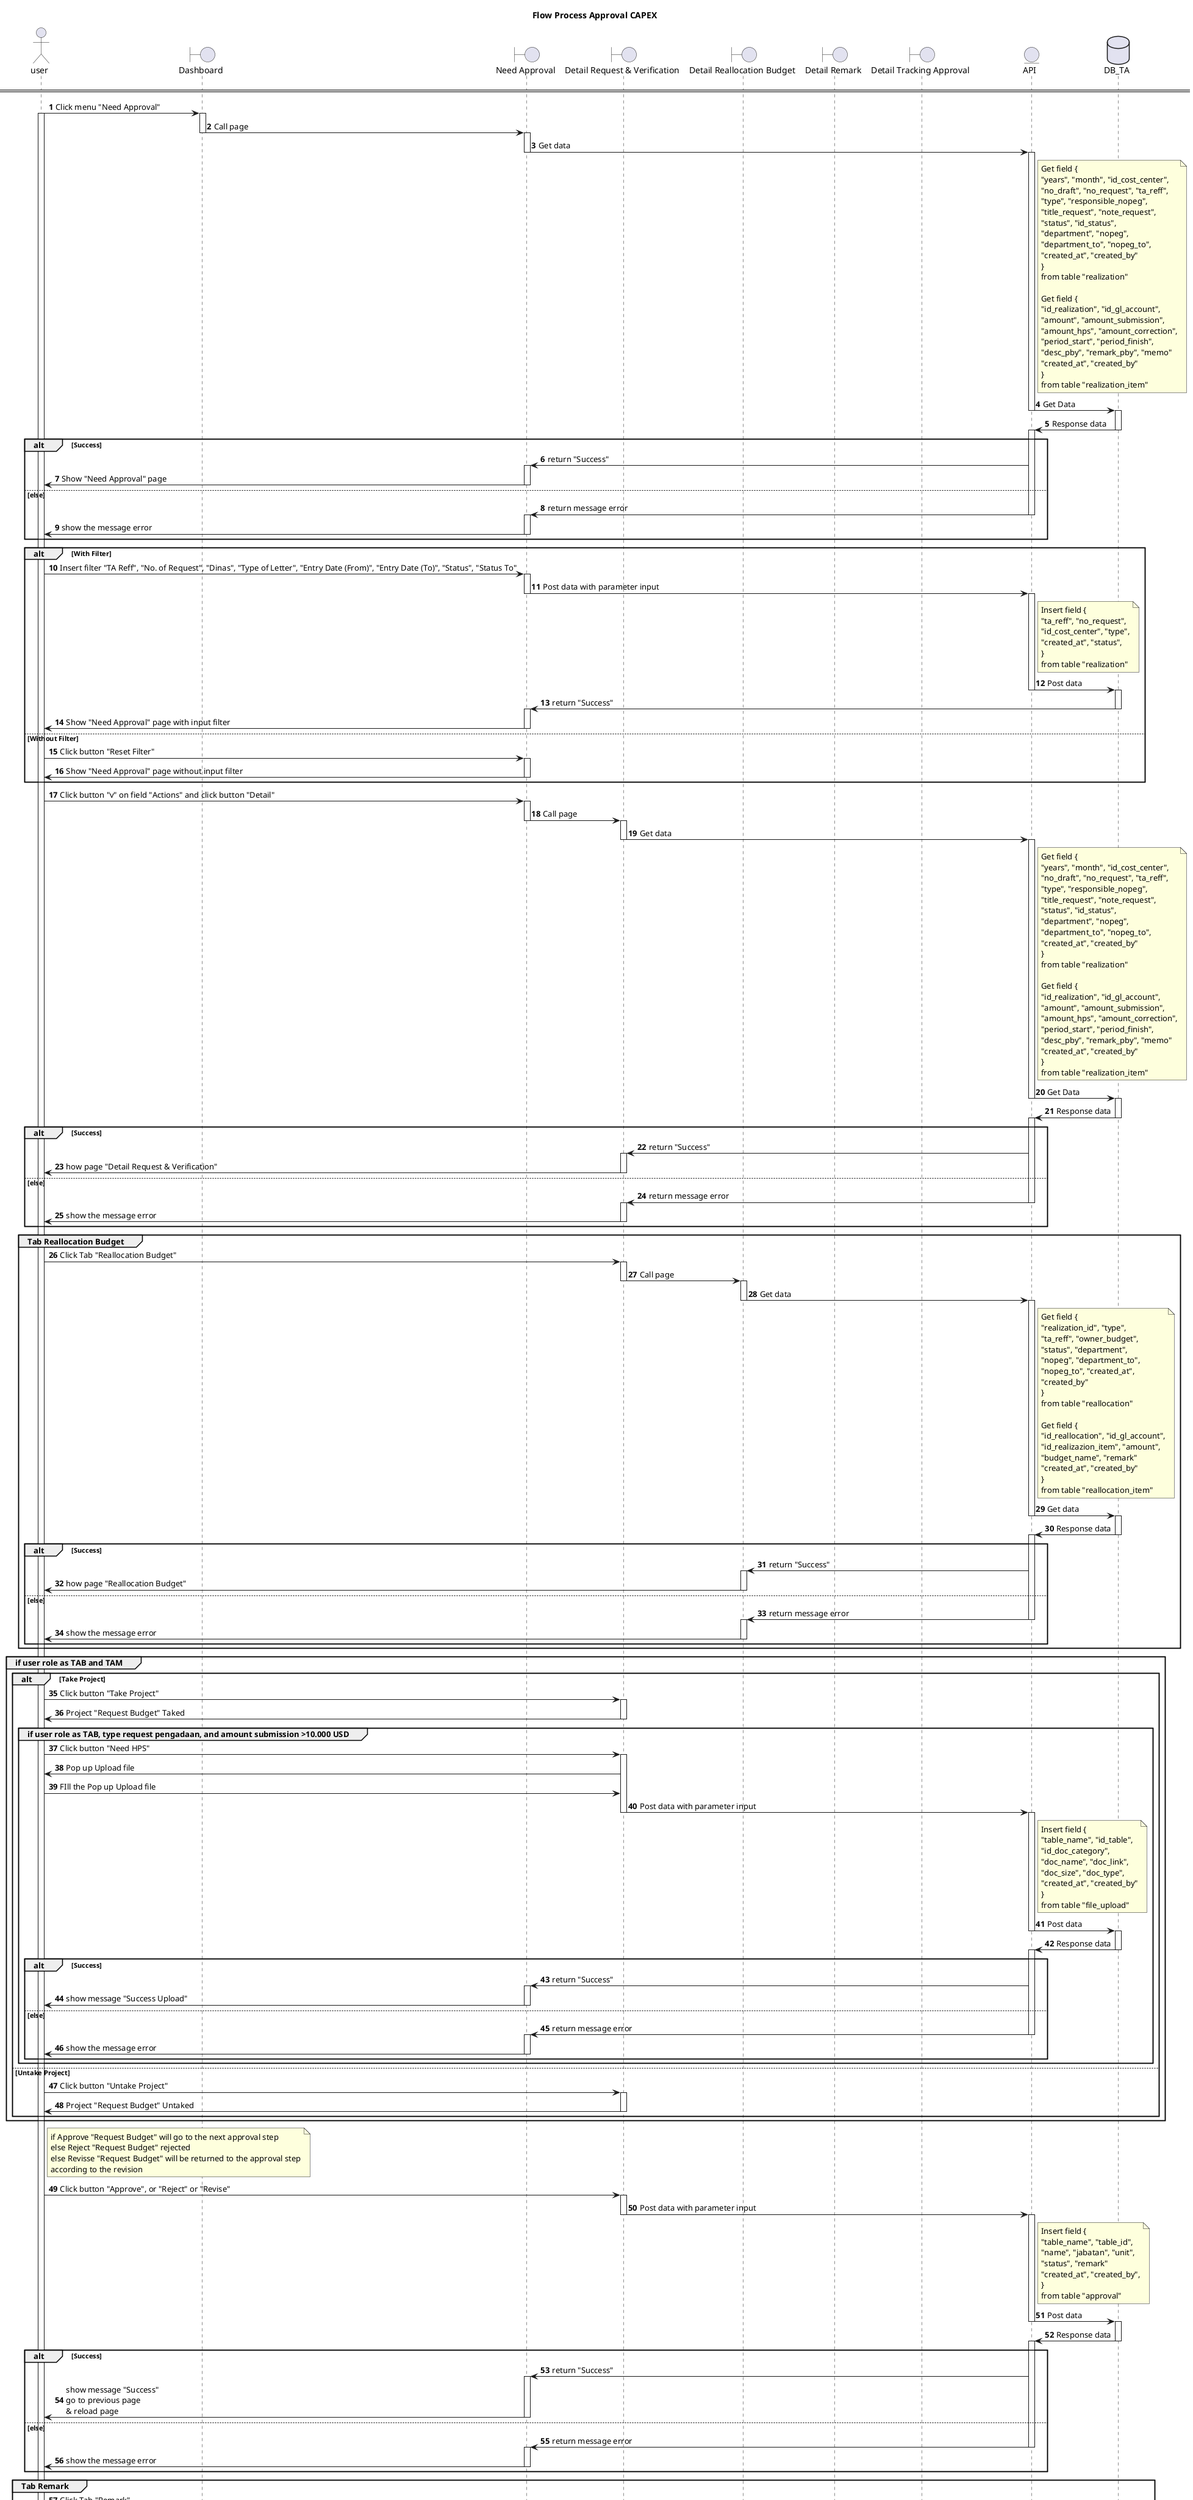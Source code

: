 @startuml TA
title "Flow Process Approval CAPEX"

actor user
boundary "Dashboard" as dashboard
boundary "Need Approval" as need_approval
boundary "Detail Request & Verification" as detail_request
boundary "Detail Reallocation Budget" as detail_reallocation
boundary "Detail Remark" as detail_remark
boundary "Detail Tracking Approval" as detail_tracking_approval
entity "API" as api
database "DB_TA" as DB_TA

autonumber

====



user -> dashboard : Click menu "Need Approval"
activate user
activate dashboard
dashboard -> need_approval : Call page
deactivate dashboard
activate need_approval
need_approval -> api : Get data
deactivate need_approval
activate api
note right of api
    Get field {
    "years", "month", "id_cost_center",
    "no_draft", "no_request", "ta_reff",
    "type", "responsible_nopeg",
    "title_request", "note_request",
    "status", "id_status",
    "department", "nopeg",
    "department_to", "nopeg_to",
    "created_at", "created_by"
    }
    from table "realization"

    Get field {
    "id_realization", "id_gl_account",
    "amount", "amount_submission",
    "amount_hps", "amount_correction",
    "period_start", "period_finish",
    "desc_pby", "remark_pby", "memo"
    "created_at", "created_by"
    }
    from table "realization_item"
endnote
api -> DB_TA : Get Data
deactivate api
activate DB_TA
DB_TA -> api :Response data
deactivate DB_TA
activate api
alt Success
    need_approval <- api : return "Success"
    activate need_approval
    user <- need_approval : Show "Need Approval" page
    deactivate need_approval
else else
    need_approval <- api : return message error
    deactivate api
    activate need_approval
    user <- need_approval : show the message error
    deactivate need_approval
end

alt With Filter
    user -> need_approval : Insert filter "TA Reff", "No. of Request", "Dinas", "Type of Letter", "Entry Date (From)", "Entry Date (To)", "Status", "Status To"
    activate need_approval
    need_approval -> api : Post data with parameter input
    deactivate need_approval
    activate api
    note right of api
        Insert field {
        "ta_reff", "no_request",
        "id_cost_center", "type",
        "created_at", "status",
        }
        from table "realization"
    endnote
    api -> DB_TA : Post data
    deactivate api
    activate DB_TA
    DB_TA -> need_approval : return "Success"
    deactivate DB_TA
    activate need_approval
    need_approval -> user : Show "Need Approval" page with input filter
    deactivate need_approval
else Without Filter
    user -> need_approval : Click button "Reset Filter"
    activate need_approval
    need_approval -> user : Show "Need Approval" page without input filter
    deactivate need_approval
end
user -> need_approval : Click button "v" on field "Actions" and click button "Detail"
activate need_approval
need_approval -> detail_request : Call page
deactivate need_approval
activate detail_request
detail_request -> api : Get data
deactivate detail_request
activate api
note right of api
    Get field {
    "years", "month", "id_cost_center",
    "no_draft", "no_request", "ta_reff",
    "type", "responsible_nopeg",
    "title_request", "note_request",
    "status", "id_status",
    "department", "nopeg",
    "department_to", "nopeg_to",
    "created_at", "created_by"
    }
    from table "realization"

    Get field {
    "id_realization", "id_gl_account",
    "amount", "amount_submission",
    "amount_hps", "amount_correction",
    "period_start", "period_finish",
    "desc_pby", "remark_pby", "memo"
    "created_at", "created_by"
    }
    from table "realization_item"
endnote
api -> DB_TA : Get Data
deactivate api
activate DB_TA
api <- DB_TA : Response data
deactivate DB_TA
activate api
alt Success
    detail_request <- api : return "Success"
    activate detail_request
    user <- detail_request : how page "Detail Request & Verification"
    deactivate detail_request
else else
    detail_request <- api : return message error
    deactivate api
    activate detail_request
    user <- detail_request : show the message error
    deactivate detail_request
end

group Tab Reallocation Budget
    user -> detail_request : Click Tab "Reallocation Budget"
    activate detail_request
    detail_request -> detail_reallocation : Call page
    deactivate detail_request
    activate detail_reallocation
    detail_reallocation -> api : Get data
    deactivate detail_reallocation
    activate api
    note right of api
        Get field {
        "realization_id", "type",
        "ta_reff", "owner_budget",
        "status", "department",
        "nopeg", "department_to",
        "nopeg_to", "created_at",
        "created_by"
        }
        from table "reallocation"

        Get field {
        "id_reallocation", "id_gl_account",
        "id_realizazion_item", "amount",
        "budget_name", "remark"
        "created_at", "created_by"
        }
        from table "reallocation_item"
    endnote
    api -> DB_TA : Get data
    deactivate api
    activate DB_TA
    api <- DB_TA : Response data
    deactivate DB_TA
    activate api
    alt Success
        detail_reallocation <- api : return "Success"
        activate detail_reallocation
        user <- detail_reallocation : how page "Reallocation Budget"
        deactivate detail_reallocation
    else else
        detail_reallocation <- api : return message error
        deactivate api
        activate detail_reallocation
        user <- detail_reallocation : show the message error
        deactivate detail_reallocation
    end
    deactivate api
end

group if user role as TAB and TAM
    alt Take Project
        user -> detail_request : Click button "Take Project"
        activate detail_request
        detail_request ->user : Project "Request Budget" Taked
        deactivate detail_request
        group if user role as TAB, type request pengadaan, and amount submission >10.000 USD
            user -> detail_request : Click button "Need HPS"
            activate detail_request
            detail_request -> user : Pop up Upload file
            user -> detail_request : FIll the Pop up Upload file
            detail_request -> api : Post data with parameter input
            deactivate detail_request
            activate api
            note right of api
                Insert field {
                "table_name", "id_table",
                "id_doc_category",
                "doc_name", "doc_link",
                "doc_size", "doc_type",
                "created_at", "created_by"
                }
                from table "file_upload"
            endnote
            api -> DB_TA : Post data
            deactivate api
            activate DB_TA
            DB_TA -> api : Response data
            deactivate DB_TA
            activate api
            alt Success
                need_approval <- api : return "Success"
                activate need_approval
                user <- need_approval : show message "Success Upload"
                deactivate need_approval
            else else
                need_approval <- api : return message error
                deactivate api
                activate need_approval
                user <- need_approval : show the message error
                deactivate need_approval
            end
        end
    else Untake Project
        user -> detail_request : Click button "Untake Project"
        activate detail_request
        detail_request ->user : Project "Request Budget" Untaked
        deactivate detail_request
    end
end
note right of user
    if Approve "Request Budget" will go to the next approval step
    else Reject "Request Budget" rejected
    else Revisse "Request Budget" will be returned to the approval step
    according to the revision
endnote
user -> detail_request : Click button "Approve", or "Reject" or "Revise"
activate detail_request
detail_request -> api : Post data with parameter input
deactivate detail_request
activate api
note right of api
    Insert field {
    "table_name", "table_id",
    "name", "jabatan", "unit",
    "status", "remark"
    "created_at", "created_by",
    }
    from table "approval"
endnote
api -> DB_TA : Post data
deactivate api
activate DB_TA
DB_TA -> api : Response data
deactivate DB_TA
activate api
alt Success
    need_approval <- api : return "Success"
    activate need_approval
    user <- need_approval : show message "Success" \ngo to previous page\n& reload page
    deactivate need_approval
else else
    need_approval <- api : return message error
    deactivate api
    activate need_approval
    user <- need_approval : show the message error
    deactivate need_approval
end
group Tab Remark
    user -> detail_request : Click Tab "Remark"
    activate detail_request
    detail_request -> detail_remark : Call page
    deactivate detail_request
    activate detail_remark
    detail_remark -> api : Get Data
    deactivate detail_remark
    activate api
    api -> DB_TA : Get Data
    deactivate api
    activate DB_TA
    api <- DB_TA : Response data
    deactivate DB_TA
    activate api
    alt Success
        detail_remark <- api : return "Success"
        activate detail_remark
        user <- detail_remark : show page "Detail Remark"
        deactivate detail_remark

        alt Filter
            user -> detail_remark : insert filter field "Date of Remark (From)", "Date of Remark (To)", "Status", "Status To"
            activate detail_remark
            detail_remark -> api : Get data with parameter input
            deactivate detail_remark
            note right of api
                Insert field {
                "status", "created_at",
                }
                from table "realization"
            endnote
            api -> DB_TA : Get data
            activate DB_TA
            api <- DB_TA : Response data
            deactivate DB_TA
            detail_remark <- api : return "Success"
            activate detail_remark
            user <- detail_remark : show page "Detail Remark"
            deactivate detail_remark
        else Without Filter
            user -> detail_remark : click button "Reset Filter"
            activate detail_remark
            detail_remark -> api : Get data
            deactivate detail_remark
            api -> DB_TA : Get data
            activate DB_TA
            api <- DB_TA : Response data
            deactivate DB_TA
            detail_remark <- api : return "Success"
            activate detail_remark
            user <- detail_remark : show the message error
            deactivate detail_remark
        end
    else else
        detail_remark <- api : return message error
        deactivate api
        activate detail_remark
        user <- detail_remark : show the message error
        deactivate detail_remark
    end
    deactivate api
end
group Tab Tracking Approval
    user -> detail_request : click Tab "Tracking Approval"
    activate detail_request
    detail_request -> detail_tracking_approval : Call Page
    deactivate detail_request
    activate detail_tracking_approval
    detail_tracking_approval -> api : Get data
    deactivate detail_tracking_approval
    activate api
    note right of api
        Get field {
        "table_name", "table_id", 
        "name", "jabatan", "unit", 
        "status", "remark", 
        "created_at", "created_by"
        }
        from table "approval"
    endnote
    api -> DB_TA : Get data
    deactivate api
    activate DB_TA
    api <- DB_TA : Response data
    deactivate DB_TA
    activate api
    alt Success
        detail_tracking_approval <- api : return "Success"
        activate detail_tracking_approval
        user <- detail_tracking_approval : show page "Tracking Approval"
        deactivate detail_tracking_approval
    else else
        detail_tracking_approval <- api : return message error
        deactivate api
        activate detail_tracking_approval
        user <- detail_tracking_approval : show the message error
        deactivate detail_tracking_approval
    end
    deactivate api
end
group onClick button Back
    user -> dashboard : click button "Back"
    activate dashboard
    user <- dashboard : Cancel form & go to previous page
    deactivate dashboard
end

@enduml